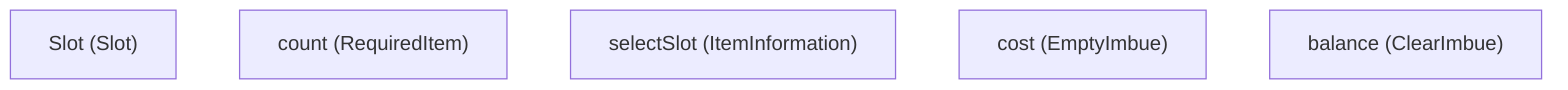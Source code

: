 graph TD
    W0["Slot (Slot)"]
    W1["count (RequiredItem)"]
    W2["selectSlot (ItemInformation)"]
    W3["cost (EmptyImbue)"]
    W4["balance (ClearImbue)"]